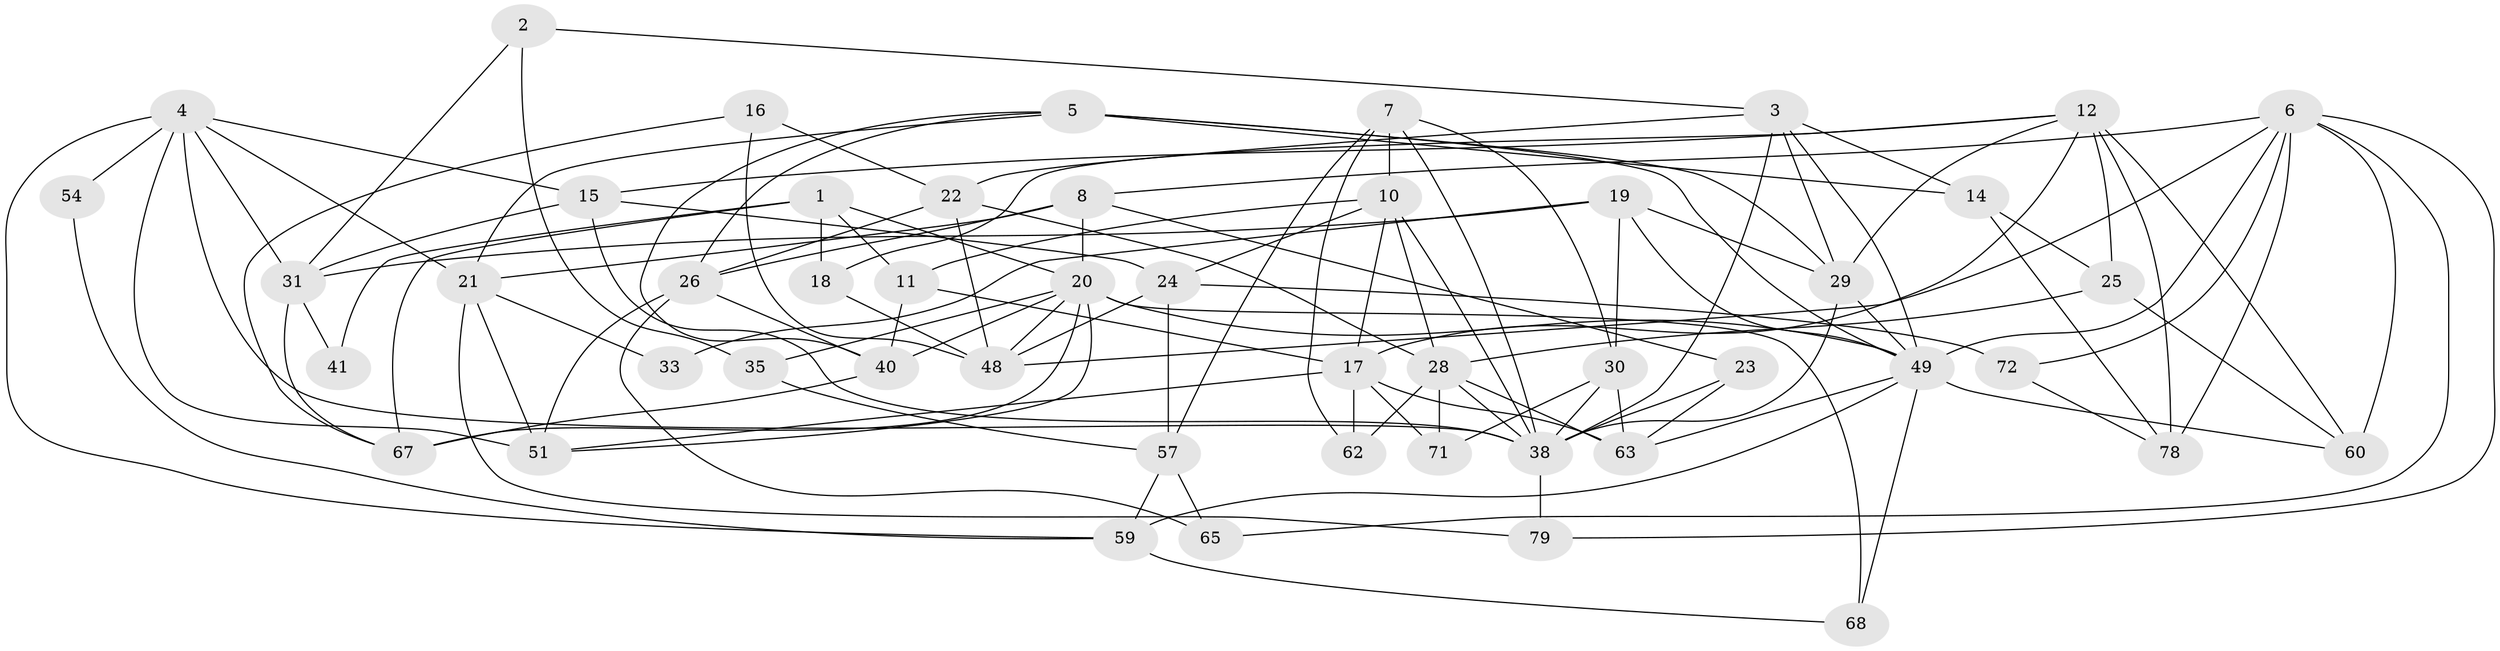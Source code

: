 // original degree distribution, {5: 0.225, 3: 0.3125, 4: 0.2625, 2: 0.0875, 6: 0.0875, 7: 0.0125, 8: 0.0125}
// Generated by graph-tools (version 1.1) at 2025/41/03/06/25 10:41:54]
// undirected, 49 vertices, 121 edges
graph export_dot {
graph [start="1"]
  node [color=gray90,style=filled];
  1 [super="+75"];
  2 [super="+39"];
  3 [super="+56"];
  4 [super="+13"];
  5 [super="+36"];
  6 [super="+47"];
  7 [super="+34"];
  8 [super="+9"];
  10 [super="+50"];
  11 [super="+77"];
  12 [super="+42"];
  14 [super="+44"];
  15 [super="+32"];
  16 [super="+69"];
  17 [super="+70"];
  18;
  19 [super="+52"];
  20 [super="+58"];
  21 [super="+74"];
  22 [super="+43"];
  23 [super="+27"];
  24 [super="+55"];
  25 [super="+66"];
  26 [super="+73"];
  28 [super="+37"];
  29 [super="+46"];
  30 [super="+53"];
  31 [super="+64"];
  33;
  35;
  38 [super="+45"];
  40;
  41;
  48;
  49 [super="+61"];
  51 [super="+80"];
  54;
  57;
  59;
  60;
  62;
  63;
  65;
  67 [super="+76"];
  68;
  71;
  72;
  78;
  79;
  1 -- 18;
  1 -- 41;
  1 -- 67;
  1 -- 20;
  1 -- 11;
  2 -- 35;
  2 -- 31 [weight=2];
  2 -- 3 [weight=2];
  3 -- 14;
  3 -- 49;
  3 -- 22;
  3 -- 38;
  3 -- 29;
  4 -- 15;
  4 -- 31;
  4 -- 21;
  4 -- 51;
  4 -- 38;
  4 -- 54;
  4 -- 59;
  5 -- 29;
  5 -- 21;
  5 -- 26;
  5 -- 40;
  5 -- 49;
  5 -- 14;
  6 -- 65;
  6 -- 48;
  6 -- 8;
  6 -- 72;
  6 -- 60;
  6 -- 78;
  6 -- 79;
  6 -- 49;
  7 -- 30;
  7 -- 57;
  7 -- 10;
  7 -- 62;
  7 -- 38;
  8 -- 26;
  8 -- 20 [weight=2];
  8 -- 21;
  8 -- 23;
  10 -- 17;
  10 -- 11 [weight=2];
  10 -- 38;
  10 -- 24;
  10 -- 28;
  11 -- 40;
  11 -- 17;
  12 -- 60;
  12 -- 29;
  12 -- 18;
  12 -- 78;
  12 -- 15;
  12 -- 25;
  12 -- 17;
  14 -- 78;
  14 -- 25;
  15 -- 24;
  15 -- 31;
  15 -- 38;
  16 -- 22;
  16 -- 67;
  16 -- 48;
  17 -- 62;
  17 -- 51;
  17 -- 71;
  17 -- 63;
  18 -- 48;
  19 -- 29;
  19 -- 33;
  19 -- 49;
  19 -- 30;
  19 -- 31;
  20 -- 35;
  20 -- 49;
  20 -- 68;
  20 -- 48;
  20 -- 51;
  20 -- 40;
  20 -- 67;
  21 -- 79;
  21 -- 33 [weight=2];
  21 -- 51;
  22 -- 48;
  22 -- 26;
  22 -- 28;
  23 -- 38;
  23 -- 63;
  24 -- 57;
  24 -- 72 [weight=2];
  24 -- 48;
  25 -- 60;
  25 -- 28 [weight=2];
  26 -- 51;
  26 -- 65;
  26 -- 40;
  28 -- 63;
  28 -- 38;
  28 -- 71;
  28 -- 62;
  29 -- 49;
  29 -- 38;
  30 -- 63;
  30 -- 71;
  30 -- 38;
  31 -- 41;
  31 -- 67;
  35 -- 57;
  38 -- 79;
  40 -- 67;
  49 -- 59;
  49 -- 60;
  49 -- 63;
  49 -- 68;
  54 -- 59;
  57 -- 59;
  57 -- 65;
  59 -- 68;
  72 -- 78;
}
